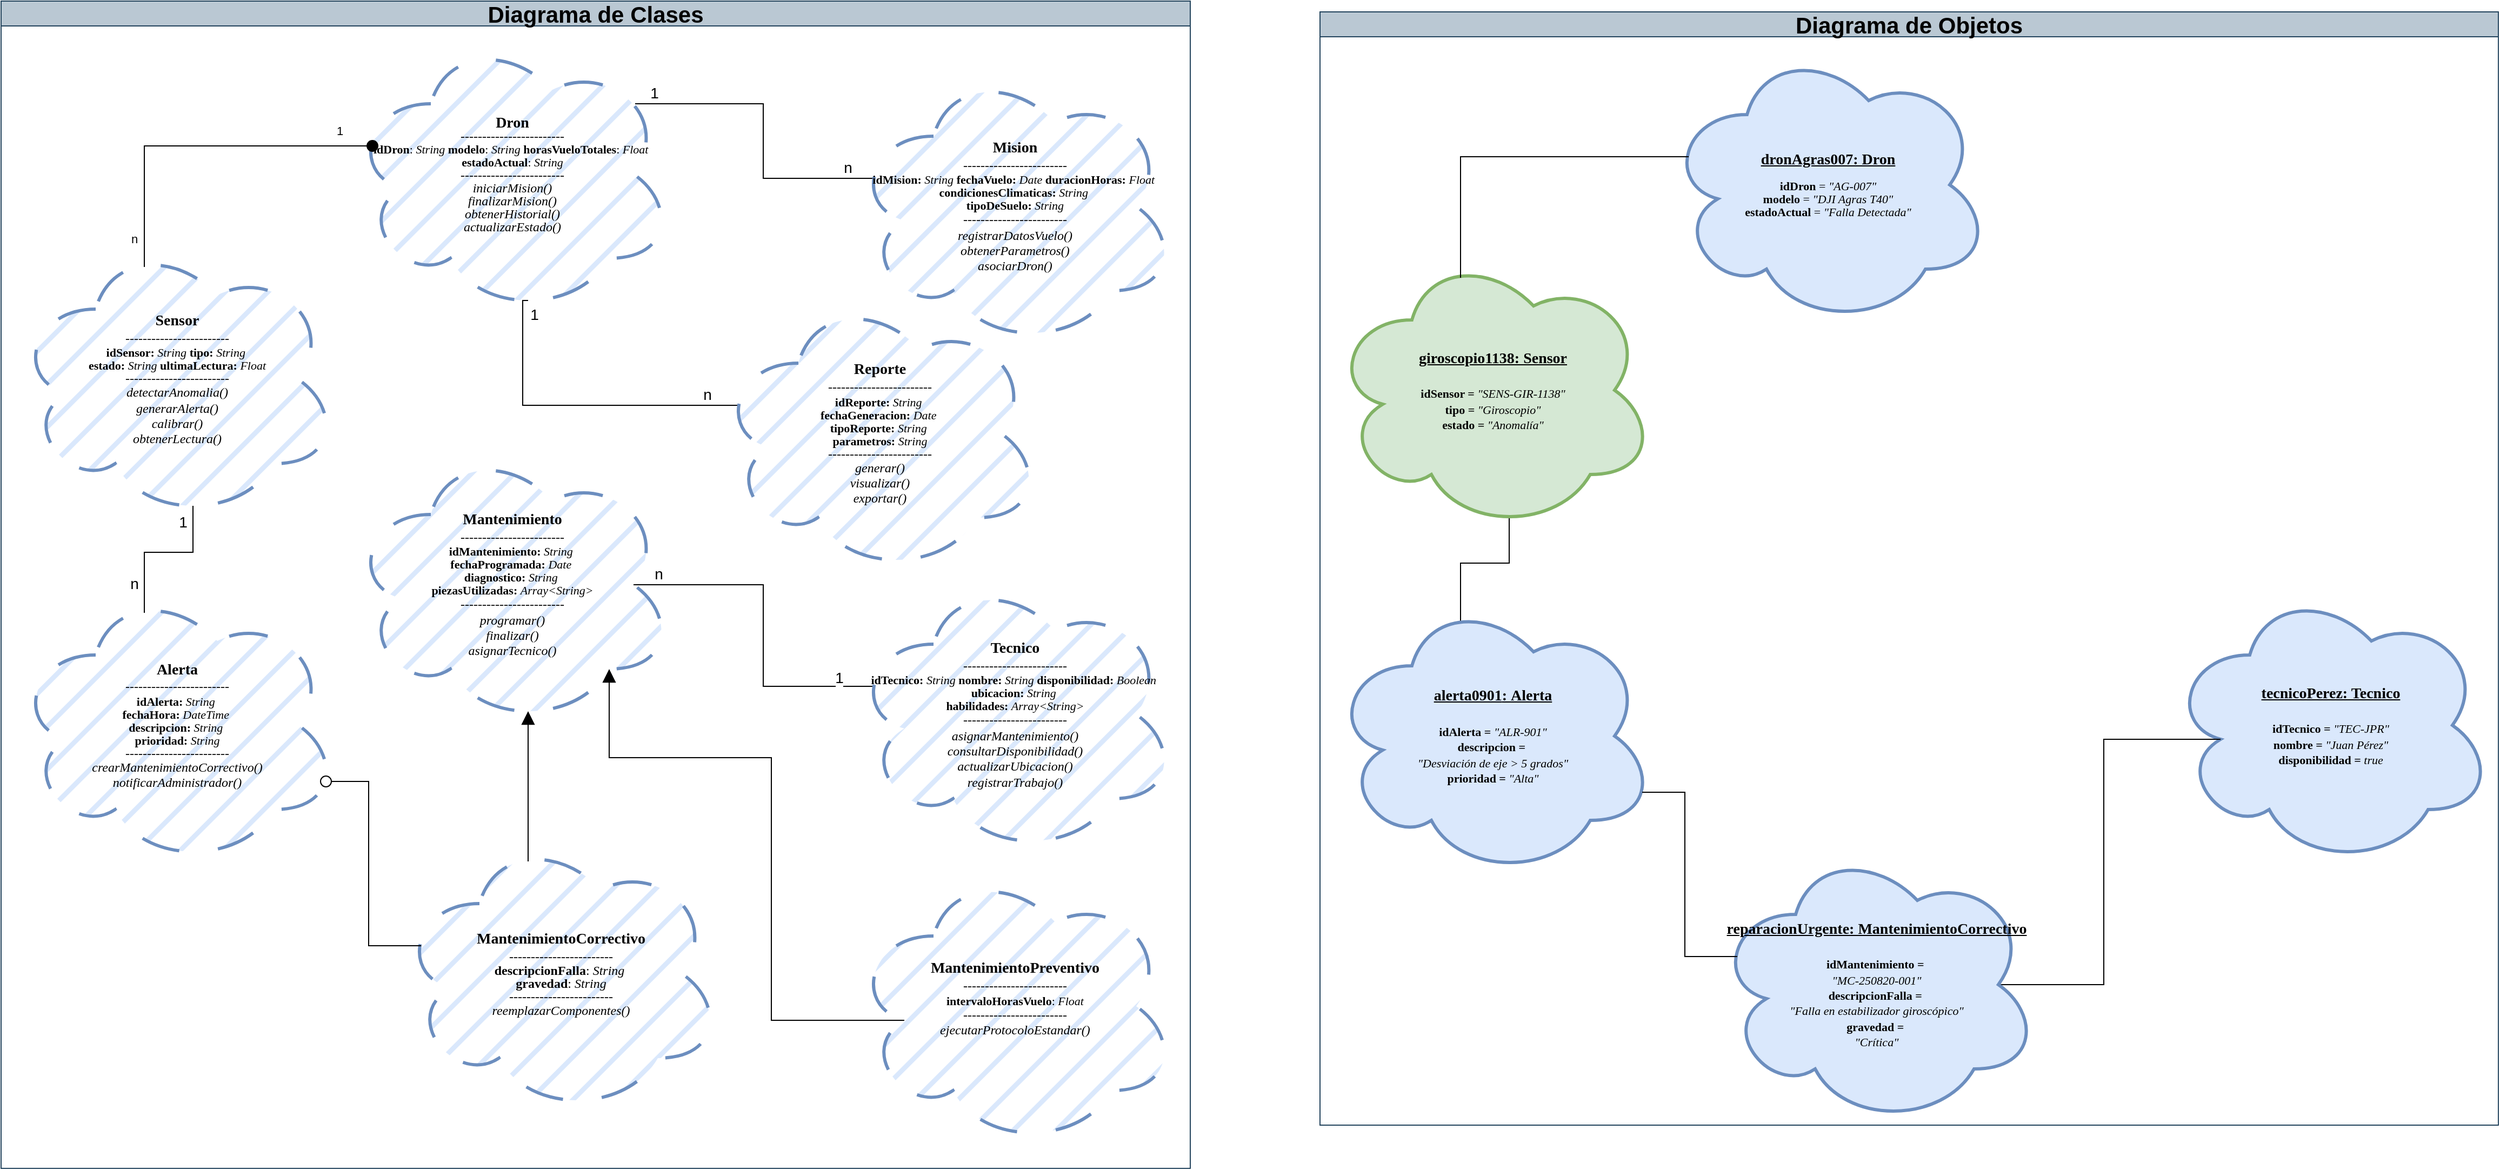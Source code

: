 <mxfile version="28.1.0">
  <diagram name="Página-1" id="H2-BPs75o9EFJ03Y-eK6">
    <mxGraphModel grid="0" page="0" gridSize="10" guides="1" tooltips="1" connect="1" arrows="1" fold="1" pageScale="1" pageWidth="850" pageHeight="1100" math="0" shadow="0">
      <root>
        <mxCell id="0" />
        <mxCell id="1" parent="0" />
        <mxCell id="QyW4r4yu_jU1wLreswry-101" value="&lt;span style=&quot;font-size: 21px;&quot;&gt;Diagrama de Objetos&lt;/span&gt;" style="swimlane;whiteSpace=wrap;html=1;fillColor=#bac8d3;strokeColor=#23445d;" vertex="1" parent="1">
          <mxGeometry x="730" y="90" width="1090" height="1030" as="geometry" />
        </mxCell>
        <mxCell id="QyW4r4yu_jU1wLreswry-79" value="&lt;div style=&quot;line-height: 100%;&quot;&gt;&lt;div style=&quot;caret-color: rgba(0, 0, 0, 0);&quot;&gt;&lt;u&gt;&lt;font style=&quot;font-size: 14px;&quot; face=&quot;Lucida Console&quot;&gt;&lt;b&gt;dronAgras007: Dron&lt;/b&gt;&lt;/font&gt;&lt;/u&gt;&lt;/div&gt;&lt;div style=&quot;caret-color: rgba(0, 0, 0, 0);&quot;&gt;&lt;font face=&quot;Lucida Console&quot;&gt;&lt;u&gt;&lt;span style=&quot;font-size: 14px;&quot;&gt;&lt;b&gt;&lt;br&gt;&lt;/b&gt;&lt;/span&gt;&lt;/u&gt;&lt;font style=&quot;font-size: 11px;&quot;&gt;&lt;b&gt;idDron&amp;nbsp;&lt;/b&gt;=&amp;nbsp;&lt;i&gt;&quot;AG-007&quot;&lt;/i&gt;&lt;br&gt;&lt;b&gt;modelo&amp;nbsp;&lt;/b&gt;=&amp;nbsp;&lt;i&gt;&quot;DJI Agras T40&quot;&lt;/i&gt;&lt;br&gt;&lt;b&gt;estadoActual&amp;nbsp;&lt;/b&gt;=&amp;nbsp;&lt;i&gt;&quot;Falla Detectada&quot;&lt;/i&gt;&lt;/font&gt;&lt;/font&gt;&lt;/div&gt;&lt;/div&gt;" style="ellipse;shape=cloud;whiteSpace=wrap;html=1;fillColor=#dae8fc;strokeColor=#6c8ebf;strokeWidth=3;fillStyle=auto;" vertex="1" parent="QyW4r4yu_jU1wLreswry-101">
          <mxGeometry x="320" y="30" width="300" height="260" as="geometry" />
        </mxCell>
        <mxCell id="QyW4r4yu_jU1wLreswry-84" value="&lt;div style=&quot;caret-color: rgba(0, 0, 0, 0);&quot;&gt;&lt;span style=&quot;background-color: transparent; font-size: 14px;&quot;&gt;&lt;font face=&quot;Lucida Console&quot;&gt;&lt;b&gt;&lt;u&gt;tecnicoPerez: Tecnico&lt;/u&gt;&lt;/b&gt;&lt;/font&gt;&lt;/span&gt;&lt;/div&gt;&lt;div style=&quot;caret-color: rgba(0, 0, 0, 0);&quot;&gt;&lt;font style=&quot;&quot; face=&quot;Lucida Console&quot;&gt;&lt;u style=&quot;caret-color: light-dark(rgba(0, 0, 0, 0), rgb(237, 237, 237));&quot;&gt;&lt;span style=&quot;font-size: 14px;&quot;&gt;&lt;b&gt;&lt;br&gt;&lt;/b&gt;&lt;/span&gt;&lt;/u&gt;&lt;div style=&quot;&quot;&gt;&lt;div style=&quot;&quot;&gt;&lt;span style=&quot;font-size: 11px;&quot;&gt;&lt;b&gt;idTecnico = &lt;/b&gt;&lt;i&gt;&quot;TEC-JPR&quot;&lt;/i&gt;&lt;/span&gt;&lt;/div&gt;&lt;div style=&quot;&quot;&gt;&lt;span style=&quot;font-size: 11px;&quot;&gt;&lt;b&gt;nombre = &lt;/b&gt;&lt;i&gt;&quot;Juan Pérez&quot;&lt;/i&gt;&lt;/span&gt;&lt;/div&gt;&lt;div style=&quot;&quot;&gt;&lt;span style=&quot;font-size: 11px;&quot;&gt;&lt;b&gt;disponibilidad = &lt;/b&gt;&lt;i&gt;true&lt;/i&gt;&lt;/span&gt;&lt;/div&gt;&lt;/div&gt;&lt;/font&gt;&lt;/div&gt;" style="ellipse;shape=cloud;whiteSpace=wrap;html=1;fillColor=#dae8fc;strokeColor=#6c8ebf;strokeWidth=3;fillStyle=auto;" vertex="1" parent="QyW4r4yu_jU1wLreswry-101">
          <mxGeometry x="785" y="530" width="300" height="260" as="geometry" />
        </mxCell>
        <mxCell id="QyW4r4yu_jU1wLreswry-100" style="edgeStyle=orthogonalEdgeStyle;rounded=0;orthogonalLoop=1;jettySize=auto;html=1;exitX=0.875;exitY=0.5;exitDx=0;exitDy=0;exitPerimeter=0;endArrow=none;endFill=0;entryX=0.16;entryY=0.55;entryDx=0;entryDy=0;entryPerimeter=0;" edge="1" parent="QyW4r4yu_jU1wLreswry-101" source="QyW4r4yu_jU1wLreswry-89" target="QyW4r4yu_jU1wLreswry-84">
          <mxGeometry relative="1" as="geometry" />
        </mxCell>
        <mxCell id="QyW4r4yu_jU1wLreswry-89" value="&lt;div style=&quot;caret-color: rgba(0, 0, 0, 0);&quot;&gt;&lt;font face=&quot;Lucida Console&quot;&gt;&lt;span style=&quot;font-size: 14px;&quot;&gt;&lt;b&gt;&lt;u&gt;reparacionUrgente: MantenimientoCorrectivo&lt;/u&gt;&lt;/b&gt;&lt;/span&gt;&lt;/font&gt;&lt;/div&gt;&lt;div style=&quot;caret-color: rgba(0, 0, 0, 0);&quot;&gt;&lt;font style=&quot;&quot; face=&quot;Lucida Console&quot;&gt;&lt;u style=&quot;caret-color: light-dark(rgba(0, 0, 0, 0), rgb(237, 237, 237));&quot;&gt;&lt;span style=&quot;font-size: 14px;&quot;&gt;&lt;b&gt;&lt;br&gt;&lt;/b&gt;&lt;/span&gt;&lt;/u&gt;&lt;div style=&quot;&quot;&gt;&lt;div style=&quot;&quot;&gt;&lt;b&gt;&lt;font style=&quot;font-size: 11px;&quot;&gt;idMantenimiento =&amp;nbsp;&lt;/font&gt;&lt;/b&gt;&lt;/div&gt;&lt;div style=&quot;&quot;&gt;&lt;i&gt;&lt;font style=&quot;font-size: 11px;&quot;&gt;&quot;MC-250820-001&quot;&lt;/font&gt;&lt;/i&gt;&lt;/div&gt;&lt;div style=&quot;&quot;&gt;&lt;b&gt;&lt;font style=&quot;font-size: 11px;&quot;&gt;descripcionFalla =&amp;nbsp;&lt;/font&gt;&lt;/b&gt;&lt;/div&gt;&lt;div style=&quot;&quot;&gt;&lt;i&gt;&lt;font style=&quot;font-size: 11px;&quot;&gt;&quot;Falla en estabilizador giroscópico&quot;&lt;/font&gt;&lt;/i&gt;&lt;/div&gt;&lt;div style=&quot;&quot;&gt;&lt;b&gt;&lt;font style=&quot;font-size: 11px;&quot;&gt;gravedad =&amp;nbsp;&lt;/font&gt;&lt;/b&gt;&lt;/div&gt;&lt;div style=&quot;&quot;&gt;&lt;i&gt;&lt;font style=&quot;font-size: 11px;&quot;&gt;&quot;Crítica&quot;&lt;/font&gt;&lt;/i&gt;&lt;/div&gt;&lt;/div&gt;&lt;/font&gt;&lt;/div&gt;" style="ellipse;shape=cloud;whiteSpace=wrap;html=1;fillColor=#dae8fc;strokeColor=#6c8ebf;strokeWidth=3;fillStyle=auto;" vertex="1" parent="QyW4r4yu_jU1wLreswry-101">
          <mxGeometry x="365" y="770" width="300" height="260" as="geometry" />
        </mxCell>
        <mxCell id="QyW4r4yu_jU1wLreswry-90" style="edgeStyle=orthogonalEdgeStyle;rounded=0;orthogonalLoop=1;jettySize=auto;html=1;endArrow=none;endFill=0;entryX=0.4;entryY=0.1;entryDx=0;entryDy=0;entryPerimeter=0;exitX=0.55;exitY=0.95;exitDx=0;exitDy=0;exitPerimeter=0;" edge="1" parent="QyW4r4yu_jU1wLreswry-101" source="QyW4r4yu_jU1wLreswry-93" target="QyW4r4yu_jU1wLreswry-94">
          <mxGeometry relative="1" as="geometry" />
        </mxCell>
        <mxCell id="QyW4r4yu_jU1wLreswry-93" value="&lt;div style=&quot;caret-color: rgba(0, 0, 0, 0);&quot;&gt;&lt;span style=&quot;background-color: transparent; font-size: 14px;&quot;&gt;&lt;font face=&quot;Lucida Console&quot;&gt;&lt;b&gt;&lt;u&gt;giroscopio1138: Sensor&lt;/u&gt;&lt;/b&gt;&lt;/font&gt;&lt;/span&gt;&lt;/div&gt;&lt;div style=&quot;caret-color: rgba(0, 0, 0, 0);&quot;&gt;&lt;font face=&quot;Lucida Console&quot;&gt;&lt;u&gt;&lt;span style=&quot;font-size: 14px;&quot;&gt;&lt;b&gt;&lt;br&gt;&lt;/b&gt;&lt;/span&gt;&lt;/u&gt;&lt;div&gt;&lt;font style=&quot;font-size: 11px;&quot;&gt;&lt;b&gt;idSensor =&amp;nbsp;&lt;/b&gt;&lt;i&gt;&quot;SENS-GIR-1138&quot;&lt;/i&gt;&lt;/font&gt;&lt;/div&gt;&lt;div&gt;&lt;font style=&quot;font-size: 11px;&quot;&gt;&lt;b&gt;tipo =&amp;nbsp;&lt;/b&gt;&lt;i&gt;&quot;Giroscopio&quot;&lt;/i&gt;&lt;/font&gt;&lt;/div&gt;&lt;div&gt;&lt;font style=&quot;font-size: 11px;&quot;&gt;&lt;b&gt;estado =&amp;nbsp;&lt;/b&gt;&lt;i&gt;&quot;Anomalía&quot;&lt;/i&gt;&lt;/font&gt;&lt;/div&gt;&lt;/font&gt;&lt;/div&gt;" style="ellipse;shape=cloud;whiteSpace=wrap;html=1;fillColor=#d5e8d4;strokeColor=#82b366;fillStyle=auto;strokeWidth=3;" vertex="1" parent="QyW4r4yu_jU1wLreswry-101">
          <mxGeometry x="10" y="220" width="300" height="260" as="geometry" />
        </mxCell>
        <mxCell id="QyW4r4yu_jU1wLreswry-94" value="&lt;div style=&quot;caret-color: rgba(0, 0, 0, 0);&quot;&gt;&lt;span style=&quot;background-color: transparent; font-size: 14px;&quot;&gt;&lt;font face=&quot;Lucida Console&quot;&gt;&lt;b&gt;&lt;u&gt;alerta0901&lt;/u&gt;&lt;/b&gt;&lt;/font&gt;&lt;/span&gt;&lt;span style=&quot;caret-color: light-dark(rgba(0, 0, 0, 0), rgb(237, 237, 237)); background-color: transparent; font-size: 14px;&quot;&gt;&lt;font face=&quot;Lucida Console&quot;&gt;&lt;b&gt;&lt;u&gt;:&amp;nbsp;&lt;/u&gt;&lt;/b&gt;&lt;/font&gt;&lt;/span&gt;&lt;span style=&quot;caret-color: light-dark(rgba(0, 0, 0, 0), rgb(237, 237, 237)); background-color: transparent; font-size: 14px;&quot;&gt;&lt;font face=&quot;Lucida Console&quot;&gt;&lt;b&gt;&lt;u&gt;Alerta&lt;/u&gt;&lt;/b&gt;&lt;/font&gt;&lt;/span&gt;&lt;/div&gt;&lt;div style=&quot;caret-color: rgba(0, 0, 0, 0);&quot;&gt;&lt;font style=&quot;&quot; face=&quot;Lucida Console&quot;&gt;&lt;u style=&quot;caret-color: light-dark(rgba(0, 0, 0, 0), rgb(237, 237, 237));&quot;&gt;&lt;span style=&quot;font-size: 14px;&quot;&gt;&lt;b&gt;&lt;br&gt;&lt;/b&gt;&lt;/span&gt;&lt;/u&gt;&lt;div style=&quot;&quot;&gt;&lt;div style=&quot;&quot;&gt;&lt;font style=&quot;font-size: 11px;&quot;&gt;&lt;b&gt;idAlerta = &lt;/b&gt;&lt;i&gt;&quot;ALR-901&quot;&lt;/i&gt;&lt;/font&gt;&lt;/div&gt;&lt;div style=&quot;&quot;&gt;&lt;b&gt;&lt;font style=&quot;font-size: 11px;&quot;&gt;descripcion =&amp;nbsp;&lt;/font&gt;&lt;/b&gt;&lt;/div&gt;&lt;div style=&quot;&quot;&gt;&lt;i&gt;&lt;font style=&quot;font-size: 11px;&quot;&gt;&quot;Desviación de eje &amp;gt; 5 grados&quot;&lt;/font&gt;&lt;/i&gt;&lt;/div&gt;&lt;div style=&quot;&quot;&gt;&lt;font style=&quot;font-size: 11px;&quot;&gt;&lt;b&gt;prioridad = &lt;/b&gt;&lt;i&gt;&quot;Alta&quot;&lt;/i&gt;&lt;/font&gt;&lt;/div&gt;&lt;/div&gt;&lt;/font&gt;&lt;/div&gt;" style="ellipse;shape=cloud;whiteSpace=wrap;html=1;fillColor=#dae8fc;strokeColor=#6c8ebf;strokeWidth=3;fillStyle=auto;" vertex="1" parent="QyW4r4yu_jU1wLreswry-101">
          <mxGeometry x="10" y="540" width="300" height="260" as="geometry" />
        </mxCell>
        <mxCell id="QyW4r4yu_jU1wLreswry-96" style="edgeStyle=orthogonalEdgeStyle;rounded=0;orthogonalLoop=1;jettySize=auto;html=1;entryX=0.07;entryY=0.4;entryDx=0;entryDy=0;entryPerimeter=0;exitX=0.4;exitY=0.1;exitDx=0;exitDy=0;exitPerimeter=0;endArrow=none;endFill=0;endSize=10;" edge="1" parent="QyW4r4yu_jU1wLreswry-101" source="QyW4r4yu_jU1wLreswry-93" target="QyW4r4yu_jU1wLreswry-79">
          <mxGeometry relative="1" as="geometry">
            <Array as="points">
              <mxPoint x="130" y="134" />
            </Array>
          </mxGeometry>
        </mxCell>
        <mxCell id="QyW4r4yu_jU1wLreswry-99" style="edgeStyle=orthogonalEdgeStyle;rounded=0;orthogonalLoop=1;jettySize=auto;html=1;entryX=0.96;entryY=0.7;entryDx=0;entryDy=0;entryPerimeter=0;exitX=0.07;exitY=0.4;exitDx=0;exitDy=0;exitPerimeter=0;endArrow=none;endFill=0;startSize=6;endSize=10;" edge="1" parent="QyW4r4yu_jU1wLreswry-101" source="QyW4r4yu_jU1wLreswry-89" target="QyW4r4yu_jU1wLreswry-94">
          <mxGeometry relative="1" as="geometry" />
        </mxCell>
        <mxCell id="QyW4r4yu_jU1wLreswry-102" value="&lt;span style=&quot;font-size: 21px;&quot;&gt;Diagrama de Clases&lt;/span&gt;" style="swimlane;whiteSpace=wrap;html=1;fillColor=#bac8d3;strokeColor=#23445d;" vertex="1" parent="1">
          <mxGeometry x="-490" y="80" width="1100" height="1080" as="geometry" />
        </mxCell>
        <mxCell id="QyW4r4yu_jU1wLreswry-10" style="edgeStyle=orthogonalEdgeStyle;rounded=0;orthogonalLoop=1;jettySize=auto;html=1;endArrow=none;endFill=0;exitX=0.88;exitY=0.25;exitDx=0;exitDy=0;exitPerimeter=0;entryX=0.07;entryY=0.4;entryDx=0;entryDy=0;entryPerimeter=0;" edge="1" parent="QyW4r4yu_jU1wLreswry-102" source="MiX1Z2755fAzNrx2txld-1" target="QyW4r4yu_jU1wLreswry-2">
          <mxGeometry relative="1" as="geometry" />
        </mxCell>
        <mxCell id="QyW4r4yu_jU1wLreswry-14" value="n" style="edgeLabel;html=1;align=center;verticalAlign=middle;resizable=0;points=[];fontSize=14;" connectable="0" vertex="1" parent="QyW4r4yu_jU1wLreswry-10">
          <mxGeometry x="0.823" y="2" relative="1" as="geometry">
            <mxPoint y="-8" as="offset" />
          </mxGeometry>
        </mxCell>
        <mxCell id="QyW4r4yu_jU1wLreswry-15" value="1" style="edgeLabel;html=1;align=center;verticalAlign=middle;resizable=0;points=[];fontSize=14;" connectable="0" vertex="1" parent="QyW4r4yu_jU1wLreswry-10">
          <mxGeometry x="-0.882" y="-2" relative="1" as="geometry">
            <mxPoint y="-12" as="offset" />
          </mxGeometry>
        </mxCell>
        <mxCell id="QyW4r4yu_jU1wLreswry-38" style="edgeStyle=orthogonalEdgeStyle;rounded=0;orthogonalLoop=1;jettySize=auto;html=1;endArrow=none;endFill=0;exitX=0.55;exitY=0.95;exitDx=0;exitDy=0;exitPerimeter=0;entryX=0.07;entryY=0.4;entryDx=0;entryDy=0;entryPerimeter=0;" edge="1" parent="QyW4r4yu_jU1wLreswry-102" source="MiX1Z2755fAzNrx2txld-1" target="QyW4r4yu_jU1wLreswry-30">
          <mxGeometry relative="1" as="geometry">
            <Array as="points">
              <mxPoint x="482.5" y="277" />
              <mxPoint x="482.5" y="374" />
            </Array>
          </mxGeometry>
        </mxCell>
        <mxCell id="QyW4r4yu_jU1wLreswry-39" value="n" style="edgeLabel;html=1;align=center;verticalAlign=middle;resizable=0;points=[];fontSize=14;" connectable="0" vertex="1" parent="QyW4r4yu_jU1wLreswry-38">
          <mxGeometry x="0.904" y="3" relative="1" as="geometry">
            <mxPoint x="-16" y="-7" as="offset" />
          </mxGeometry>
        </mxCell>
        <mxCell id="QyW4r4yu_jU1wLreswry-40" value="1" style="edgeLabel;html=1;align=center;verticalAlign=middle;resizable=0;points=[];fontSize=14;" connectable="0" vertex="1" parent="QyW4r4yu_jU1wLreswry-38">
          <mxGeometry x="-0.828" y="2" relative="1" as="geometry">
            <mxPoint x="8" y="-8" as="offset" />
          </mxGeometry>
        </mxCell>
        <mxCell id="MiX1Z2755fAzNrx2txld-1" value="&lt;div style=&quot;line-height: 100%;&quot;&gt;&lt;div&gt;&lt;b&gt;&lt;font style=&quot;font-size: 14px;&quot; face=&quot;Lucida Console&quot;&gt;Dron&lt;/font&gt;&lt;/b&gt;&lt;/div&gt;&lt;div&gt;&lt;font face=&quot;Lucida Console&quot;&gt;------------------------&lt;/font&gt;&lt;/div&gt;&lt;div&gt;&lt;font face=&quot;Lucida Console&quot; style=&quot;font-size: 11px; line-height: 100%;&quot;&gt;&lt;b&gt;idDron&lt;/b&gt;: &lt;i&gt;String &lt;/i&gt;&lt;b&gt;modelo&lt;/b&gt;: &lt;i&gt;String &lt;/i&gt;&lt;b&gt;horasVueloTotales&lt;/b&gt;: &lt;i&gt;Float&amp;nbsp;&lt;/i&gt;&lt;/font&gt;&lt;/div&gt;&lt;div&gt;&lt;font face=&quot;Lucida Console&quot; style=&quot;font-size: 11px; line-height: 100%;&quot;&gt;&lt;b&gt;estadoActual&lt;/b&gt;: &lt;i&gt;String&lt;/i&gt;&lt;/font&gt;&lt;/div&gt;&lt;div&gt;&lt;font face=&quot;Lucida Console&quot;&gt;------------------------&lt;/font&gt;&lt;/div&gt;&lt;div&gt;&lt;i&gt;&lt;font face=&quot;Lucida Console&quot;&gt;iniciarMision()&lt;/font&gt;&lt;/i&gt;&lt;/div&gt;&lt;div&gt;&lt;i&gt;&lt;font face=&quot;Lucida Console&quot;&gt;finalizarMision()&lt;/font&gt;&lt;/i&gt;&lt;/div&gt;&lt;div&gt;&lt;i&gt;&lt;font face=&quot;Lucida Console&quot;&gt;obtenerHistorial()&lt;/font&gt;&lt;/i&gt;&lt;/div&gt;&lt;div&gt;&lt;i&gt;&lt;font face=&quot;Lucida Console&quot;&gt;actualizarEstado()&lt;/font&gt;&lt;/i&gt;&lt;/div&gt;&lt;/div&gt;" style="ellipse;shape=cloud;whiteSpace=wrap;html=1;fillColor=#dae8fc;strokeColor=#6c8ebf;dashed=1;dashPattern=12 12;strokeWidth=3;fillStyle=hatch;" vertex="1" parent="QyW4r4yu_jU1wLreswry-102">
          <mxGeometry x="322.5" y="30" width="300" height="260" as="geometry" />
        </mxCell>
        <mxCell id="QyW4r4yu_jU1wLreswry-2" value="&lt;div&gt;&lt;font style=&quot;font-size: 14px;&quot; face=&quot;Lucida Console&quot;&gt;&lt;b style=&quot;&quot;&gt;Mision&lt;/b&gt;&lt;/font&gt;&lt;/div&gt;&lt;div&gt;&lt;font face=&quot;Lucida Console&quot;&gt;------------------------&lt;/font&gt;&lt;/div&gt;&lt;div style=&quot;line-height: 100%;&quot;&gt;&lt;div&gt;&lt;font face=&quot;Lucida Console&quot;&gt;&lt;span style=&quot;font-size: 11px; line-height: 100%;&quot;&gt;&lt;b&gt;idMision: &lt;/b&gt;&lt;i&gt;String &lt;/i&gt;&lt;b&gt;fechaVuelo: &lt;/b&gt;&lt;i&gt;Date &lt;/i&gt;&lt;b&gt;duracionHoras: &lt;/b&gt;&lt;i&gt;Float&amp;nbsp;&lt;/i&gt;&lt;/span&gt;&lt;/font&gt;&lt;/div&gt;&lt;div&gt;&lt;font face=&quot;Lucida Console&quot;&gt;&lt;span style=&quot;font-size: 11px; line-height: 100%;&quot;&gt;&lt;b&gt;condicionesClimaticas: &lt;/b&gt;&lt;i&gt;String&amp;nbsp;&lt;/i&gt;&lt;/span&gt;&lt;/font&gt;&lt;/div&gt;&lt;div&gt;&lt;font face=&quot;Lucida Console&quot;&gt;&lt;span style=&quot;font-size: 11px; line-height: 100%;&quot;&gt;&lt;b&gt;tipoDeSuelo: &lt;/b&gt;&lt;i&gt;String&lt;/i&gt;&lt;/span&gt;&lt;/font&gt;&lt;/div&gt;&lt;/div&gt;&lt;div&gt;&lt;span style=&quot;font-family: &amp;quot;Lucida Console&amp;quot;; background-color: transparent; color: light-dark(rgb(0, 0, 0), rgb(255, 255, 255));&quot;&gt;------------------------&lt;/span&gt;&lt;/div&gt;&lt;div&gt;&lt;div&gt;&lt;font face=&quot;Lucida Console&quot;&gt;&lt;i&gt;registrarDatosVuelo()&lt;/i&gt;&lt;/font&gt;&lt;/div&gt;&lt;div&gt;&lt;font face=&quot;Lucida Console&quot;&gt;&lt;i&gt;obtenerParametros()&lt;/i&gt;&lt;/font&gt;&lt;/div&gt;&lt;div&gt;&lt;font face=&quot;Lucida Console&quot;&gt;&lt;i&gt;asociarDron()&lt;/i&gt;&lt;/font&gt;&lt;/div&gt;&lt;/div&gt;" style="ellipse;shape=cloud;whiteSpace=wrap;html=1;fillColor=#dae8fc;strokeColor=#6c8ebf;strokeWidth=3;dashed=1;dashPattern=12 12;fillStyle=hatch;" vertex="1" parent="QyW4r4yu_jU1wLreswry-102">
          <mxGeometry x="787.5" y="60" width="300" height="260" as="geometry" />
        </mxCell>
        <mxCell id="QyW4r4yu_jU1wLreswry-32" style="edgeStyle=orthogonalEdgeStyle;rounded=0;orthogonalLoop=1;jettySize=auto;html=1;endArrow=none;endFill=0;entryX=0.875;entryY=0.5;entryDx=0;entryDy=0;entryPerimeter=0;exitX=0.07;exitY=0.4;exitDx=0;exitDy=0;exitPerimeter=0;" edge="1" parent="QyW4r4yu_jU1wLreswry-102" source="QyW4r4yu_jU1wLreswry-16" target="QyW4r4yu_jU1wLreswry-17">
          <mxGeometry relative="1" as="geometry" />
        </mxCell>
        <mxCell id="QyW4r4yu_jU1wLreswry-33" value="1" style="edgeLabel;html=1;align=center;verticalAlign=middle;resizable=0;points=[];fontSize=14;" connectable="0" vertex="1" parent="QyW4r4yu_jU1wLreswry-32">
          <mxGeometry x="-0.85" relative="1" as="geometry">
            <mxPoint x="-10" y="-8" as="offset" />
          </mxGeometry>
        </mxCell>
        <mxCell id="QyW4r4yu_jU1wLreswry-34" value="n" style="edgeLabel;html=1;align=center;verticalAlign=middle;resizable=0;points=[];fontSize=14;" connectable="0" vertex="1" parent="QyW4r4yu_jU1wLreswry-32">
          <mxGeometry x="0.85" y="1" relative="1" as="geometry">
            <mxPoint x="-1" y="-11" as="offset" />
          </mxGeometry>
        </mxCell>
        <mxCell id="QyW4r4yu_jU1wLreswry-16" value="&lt;div&gt;&lt;font style=&quot;font-size: 14px;&quot; face=&quot;Lucida Console&quot;&gt;&lt;b style=&quot;&quot;&gt;Tecnico&lt;/b&gt;&lt;/font&gt;&lt;/div&gt;&lt;div&gt;&lt;font face=&quot;Lucida Console&quot;&gt;------------------------&lt;/font&gt;&lt;/div&gt;&lt;div style=&quot;line-height: 100%;&quot;&gt;&lt;div&gt;&lt;font face=&quot;Lucida Console&quot;&gt;&lt;span style=&quot;font-size: 11px; line-height: 100%;&quot;&gt;&lt;b&gt;idTecnico: &lt;/b&gt;&lt;i&gt;String &lt;/i&gt;&lt;b&gt;nombre: &lt;/b&gt;&lt;i&gt;String &lt;/i&gt;&lt;b&gt;disponibilidad: &lt;/b&gt;&lt;i&gt;Boolean&amp;nbsp;&lt;/i&gt;&lt;/span&gt;&lt;/font&gt;&lt;/div&gt;&lt;div&gt;&lt;font face=&quot;Lucida Console&quot;&gt;&lt;span style=&quot;font-size: 11px; line-height: 100%;&quot;&gt;&lt;b&gt;ubicacion: &lt;/b&gt;&lt;i&gt;String&amp;nbsp;&lt;/i&gt;&lt;/span&gt;&lt;/font&gt;&lt;/div&gt;&lt;div&gt;&lt;font face=&quot;Lucida Console&quot;&gt;&lt;span style=&quot;font-size: 11px; line-height: 100%;&quot;&gt;&lt;b&gt;habilidades: &lt;/b&gt;&lt;i&gt;Array&amp;lt;String&amp;gt;&lt;/i&gt;&lt;/span&gt;&lt;/font&gt;&lt;/div&gt;&lt;/div&gt;&lt;div&gt;&lt;span style=&quot;font-family: &amp;quot;Lucida Console&amp;quot;; background-color: transparent; color: light-dark(rgb(0, 0, 0), rgb(255, 255, 255));&quot;&gt;------------------------&lt;/span&gt;&lt;/div&gt;&lt;div&gt;&lt;div&gt;&lt;font face=&quot;Lucida Console&quot;&gt;&lt;i&gt;asignarMantenimiento()&lt;/i&gt;&lt;/font&gt;&lt;/div&gt;&lt;div&gt;&lt;font face=&quot;Lucida Console&quot;&gt;&lt;i&gt;consultarDisponibilidad()&lt;/i&gt;&lt;/font&gt;&lt;/div&gt;&lt;div&gt;&lt;font face=&quot;Lucida Console&quot;&gt;&lt;i&gt;actualizarUbicacion()&lt;/i&gt;&lt;/font&gt;&lt;/div&gt;&lt;div&gt;&lt;font face=&quot;Lucida Console&quot;&gt;&lt;i&gt;registrarTrabajo()&lt;/i&gt;&lt;/font&gt;&lt;/div&gt;&lt;/div&gt;" style="ellipse;shape=cloud;whiteSpace=wrap;html=1;fillColor=#dae8fc;strokeColor=#6c8ebf;dashed=1;dashPattern=12 12;strokeWidth=3;fillStyle=hatch;" vertex="1" parent="QyW4r4yu_jU1wLreswry-102">
          <mxGeometry x="787.5" y="530" width="300" height="260" as="geometry" />
        </mxCell>
        <mxCell id="QyW4r4yu_jU1wLreswry-17" value="&lt;div&gt;&lt;font style=&quot;font-size: 14px;&quot; face=&quot;Lucida Console&quot;&gt;&lt;b style=&quot;&quot;&gt;Mantenimiento&lt;/b&gt;&lt;/font&gt;&lt;/div&gt;&lt;div&gt;&lt;font face=&quot;Lucida Console&quot;&gt;------------------------&lt;/font&gt;&lt;/div&gt;&lt;div style=&quot;line-height: 100%;&quot;&gt;&lt;font face=&quot;Lucida Console&quot;&gt;&lt;span style=&quot;font-size: 11px;&quot;&gt;&lt;b&gt;idMantenimiento: &lt;/b&gt;&lt;i&gt;String&amp;nbsp;&lt;/i&gt;&lt;/span&gt;&lt;/font&gt;&lt;/div&gt;&lt;div style=&quot;line-height: 100%;&quot;&gt;&lt;font face=&quot;Lucida Console&quot;&gt;&lt;span style=&quot;font-size: 11px;&quot;&gt;&lt;b&gt;fechaProgramada: &lt;/b&gt;&lt;i&gt;Date&amp;nbsp;&lt;/i&gt;&lt;/span&gt;&lt;/font&gt;&lt;/div&gt;&lt;div style=&quot;line-height: 100%;&quot;&gt;&lt;font face=&quot;Lucida Console&quot;&gt;&lt;span style=&quot;font-size: 11px;&quot;&gt;&lt;b&gt;diagnostico: &lt;/b&gt;&lt;i&gt;String&amp;nbsp;&lt;/i&gt;&lt;/span&gt;&lt;/font&gt;&lt;/div&gt;&lt;div style=&quot;line-height: 100%;&quot;&gt;&lt;font face=&quot;Lucida Console&quot;&gt;&lt;span style=&quot;font-size: 11px;&quot;&gt;&lt;b&gt;piezasUtilizadas: &lt;/b&gt;&lt;i&gt;Array&amp;lt;String&amp;gt;&lt;/i&gt;&lt;/span&gt;&lt;/font&gt;&lt;/div&gt;&lt;div&gt;&lt;span style=&quot;font-family: &amp;quot;Lucida Console&amp;quot;; background-color: transparent; color: light-dark(rgb(0, 0, 0), rgb(255, 255, 255));&quot;&gt;------------------------&lt;/span&gt;&lt;/div&gt;&lt;div&gt;&lt;div&gt;&lt;font face=&quot;Lucida Console&quot;&gt;&lt;i&gt;programar()&lt;/i&gt;&lt;/font&gt;&lt;/div&gt;&lt;div&gt;&lt;font face=&quot;Lucida Console&quot;&gt;&lt;i&gt;finalizar()&lt;/i&gt;&lt;/font&gt;&lt;/div&gt;&lt;div&gt;&lt;font face=&quot;Lucida Console&quot;&gt;&lt;i&gt;asignarTecnico()&lt;/i&gt;&lt;/font&gt;&lt;/div&gt;&lt;/div&gt;" style="ellipse;shape=cloud;whiteSpace=wrap;html=1;fillColor=#dae8fc;strokeColor=#6c8ebf;dashed=1;dashPattern=12 12;strokeWidth=3;fillStyle=hatch;" vertex="1" parent="QyW4r4yu_jU1wLreswry-102">
          <mxGeometry x="322.5" y="410" width="300" height="260" as="geometry" />
        </mxCell>
        <mxCell id="QyW4r4yu_jU1wLreswry-20" value="" style="edgeStyle=orthogonalEdgeStyle;rounded=0;orthogonalLoop=1;jettySize=auto;html=1;endArrow=block;endFill=1;curved=0;entryX=0.8;entryY=0.8;entryDx=0;entryDy=0;entryPerimeter=0;exitX=0.16;exitY=0.55;exitDx=0;exitDy=0;exitPerimeter=0;endSize=10;" edge="1" parent="QyW4r4yu_jU1wLreswry-102" source="QyW4r4yu_jU1wLreswry-18" target="QyW4r4yu_jU1wLreswry-17">
          <mxGeometry relative="1" as="geometry">
            <Array as="points">
              <mxPoint x="712.5" y="943" />
              <mxPoint x="712.5" y="700" />
              <mxPoint x="562.5" y="700" />
            </Array>
          </mxGeometry>
        </mxCell>
        <mxCell id="QyW4r4yu_jU1wLreswry-18" value="&lt;div&gt;&lt;div&gt;&lt;font style=&quot;font-size: 14px;&quot; face=&quot;Lucida Console&quot;&gt;&lt;b style=&quot;&quot;&gt;MantenimientoPreventivo&lt;/b&gt;&lt;/font&gt;&lt;/div&gt;&lt;/div&gt;&lt;div&gt;&lt;font face=&quot;Lucida Console&quot;&gt;------------------------&lt;/font&gt;&lt;/div&gt;&lt;div style=&quot;line-height: 100%;&quot;&gt;&lt;div style=&quot;line-height: 100%;&quot;&gt;&lt;font style=&quot;font-size: 11px;&quot; face=&quot;Lucida Console&quot;&gt;&lt;b&gt;intervaloHorasVuelo&lt;/b&gt;: &lt;i&gt;Float&lt;/i&gt;&lt;/font&gt;&lt;/div&gt;&lt;/div&gt;&lt;div&gt;&lt;span style=&quot;font-family: &amp;quot;Lucida Console&amp;quot;; background-color: transparent; color: light-dark(rgb(0, 0, 0), rgb(255, 255, 255));&quot;&gt;------------------------&lt;/span&gt;&lt;/div&gt;&lt;div&gt;&lt;div&gt;&lt;font face=&quot;Lucida Console&quot;&gt;&lt;i&gt;ejecutarProtocoloEstandar()&lt;/i&gt;&lt;/font&gt;&lt;/div&gt;&lt;div&gt;&lt;br&gt;&lt;/div&gt;&lt;/div&gt;" style="ellipse;shape=cloud;whiteSpace=wrap;html=1;fillColor=#dae8fc;strokeColor=#6c8ebf;fillStyle=hatch;dashed=1;dashPattern=12 12;strokeWidth=3;" vertex="1" parent="QyW4r4yu_jU1wLreswry-102">
          <mxGeometry x="787.5" y="800" width="300" height="260" as="geometry" />
        </mxCell>
        <mxCell id="QyW4r4yu_jU1wLreswry-21" style="edgeStyle=orthogonalEdgeStyle;rounded=0;orthogonalLoop=1;jettySize=auto;html=1;endArrow=block;endFill=1;entryX=0.55;entryY=0.95;entryDx=0;entryDy=0;entryPerimeter=0;exitX=0.4;exitY=0.1;exitDx=0;exitDy=0;exitPerimeter=0;endSize=10;" edge="1" parent="QyW4r4yu_jU1wLreswry-102" source="QyW4r4yu_jU1wLreswry-19" target="QyW4r4yu_jU1wLreswry-17">
          <mxGeometry relative="1" as="geometry" />
        </mxCell>
        <mxCell id="QyW4r4yu_jU1wLreswry-19" value="&lt;div&gt;&lt;div&gt;&lt;span style=&quot;background-color: transparent; font-size: 14px;&quot;&gt;&lt;font face=&quot;Lucida Console&quot;&gt;&lt;b&gt;MantenimientoCorrectivo&lt;/b&gt;&lt;/font&gt;&lt;/span&gt;&lt;/div&gt;&lt;div&gt;&lt;span style=&quot;font-family: &amp;quot;Lucida Console&amp;quot;; background-color: transparent; color: light-dark(rgb(0, 0, 0), rgb(255, 255, 255));&quot;&gt;------------------------&lt;/span&gt;&lt;/div&gt;&lt;/div&gt;&lt;div style=&quot;line-height: 100%;&quot;&gt;&lt;div style=&quot;line-height: 100%;&quot;&gt;&lt;font face=&quot;Lucida Console&quot;&gt;&lt;b&gt;descripcionFalla&lt;/b&gt;: &lt;i&gt;String&amp;nbsp;&lt;/i&gt;&lt;/font&gt;&lt;/div&gt;&lt;div style=&quot;line-height: 100%;&quot;&gt;&lt;font face=&quot;Lucida Console&quot;&gt;&lt;b&gt;gravedad&lt;/b&gt;: &lt;i&gt;String&lt;/i&gt;&lt;/font&gt;&lt;/div&gt;&lt;div style=&quot;line-height: 100%;&quot;&gt;&lt;span style=&quot;background-color: transparent; color: light-dark(rgb(0, 0, 0), rgb(255, 255, 255)); font-family: &amp;quot;Lucida Console&amp;quot;;&quot;&gt;------------------------&lt;/span&gt;&lt;/div&gt;&lt;/div&gt;&lt;div&gt;&lt;div&gt;&lt;font face=&quot;Lucida Console&quot;&gt;&lt;i&gt;reemplazarComponentes()&lt;/i&gt;&lt;/font&gt;&lt;/div&gt;&lt;/div&gt;" style="ellipse;shape=cloud;whiteSpace=wrap;html=1;fillColor=#dae8fc;strokeColor=#6c8ebf;strokeWidth=3;fillStyle=hatch;dashed=1;dashPattern=12 12;" vertex="1" parent="QyW4r4yu_jU1wLreswry-102">
          <mxGeometry x="367.5" y="770" width="300" height="260" as="geometry" />
        </mxCell>
        <mxCell id="QyW4r4yu_jU1wLreswry-27" style="edgeStyle=orthogonalEdgeStyle;rounded=0;orthogonalLoop=1;jettySize=auto;html=1;endArrow=none;endFill=0;entryX=0.4;entryY=0.1;entryDx=0;entryDy=0;entryPerimeter=0;exitX=0.55;exitY=0.95;exitDx=0;exitDy=0;exitPerimeter=0;" edge="1" parent="QyW4r4yu_jU1wLreswry-102" source="QyW4r4yu_jU1wLreswry-22" target="QyW4r4yu_jU1wLreswry-26">
          <mxGeometry relative="1" as="geometry" />
        </mxCell>
        <mxCell id="QyW4r4yu_jU1wLreswry-28" value="1" style="edgeLabel;html=1;align=center;verticalAlign=middle;resizable=0;points=[];fontSize=14;" connectable="0" vertex="1" parent="QyW4r4yu_jU1wLreswry-27">
          <mxGeometry x="-0.897" relative="1" as="geometry">
            <mxPoint x="-10" y="7" as="offset" />
          </mxGeometry>
        </mxCell>
        <mxCell id="QyW4r4yu_jU1wLreswry-29" value="n" style="edgeLabel;html=1;align=center;verticalAlign=middle;resizable=0;points=[];fontSize=14;" connectable="0" vertex="1" parent="QyW4r4yu_jU1wLreswry-27">
          <mxGeometry x="0.83" relative="1" as="geometry">
            <mxPoint x="-10" y="-15" as="offset" />
          </mxGeometry>
        </mxCell>
        <mxCell id="QyW4r4yu_jU1wLreswry-22" value="&lt;div&gt;&lt;font face=&quot;Lucida Console&quot;&gt;&lt;span style=&quot;font-size: 14px;&quot;&gt;&lt;b&gt;Sensor&lt;/b&gt;&lt;/span&gt;&lt;/font&gt;&lt;/div&gt;&lt;div&gt;&lt;font face=&quot;Lucida Console&quot;&gt;------------------------&lt;/font&gt;&lt;/div&gt;&lt;div style=&quot;line-height: 100%;&quot;&gt;&lt;div&gt;&lt;font face=&quot;Lucida Console&quot;&gt;&lt;span style=&quot;font-size: 11px;&quot;&gt;&lt;b&gt;idSensor: &lt;/b&gt;&lt;i&gt;String &lt;/i&gt;&lt;b&gt;tipo: &lt;/b&gt;&lt;i&gt;String&amp;nbsp;&lt;/i&gt;&lt;/span&gt;&lt;/font&gt;&lt;/div&gt;&lt;div&gt;&lt;font face=&quot;Lucida Console&quot;&gt;&lt;span style=&quot;font-size: 11px;&quot;&gt;&lt;b&gt;estado: &lt;/b&gt;&lt;i&gt;String &lt;/i&gt;&lt;b&gt;ultimaLectura: &lt;/b&gt;&lt;i&gt;Float&lt;/i&gt;&lt;/span&gt;&lt;/font&gt;&lt;/div&gt;&lt;div&gt;&lt;span style=&quot;background-color: transparent; color: light-dark(rgb(0, 0, 0), rgb(255, 255, 255)); font-family: &amp;quot;Lucida Console&amp;quot;;&quot;&gt;------------------------&lt;/span&gt;&lt;/div&gt;&lt;/div&gt;&lt;div&gt;&lt;div&gt;&lt;font face=&quot;Lucida Console&quot;&gt;&lt;i&gt;detectarAnomalia()&lt;/i&gt;&lt;/font&gt;&lt;/div&gt;&lt;div&gt;&lt;font face=&quot;Lucida Console&quot;&gt;&lt;i&gt;generarAlerta()&lt;/i&gt;&lt;/font&gt;&lt;/div&gt;&lt;div&gt;&lt;font face=&quot;Lucida Console&quot;&gt;&lt;i&gt;calibrar()&lt;/i&gt;&lt;/font&gt;&lt;/div&gt;&lt;div&gt;&lt;font face=&quot;Lucida Console&quot;&gt;&lt;i&gt;obtenerLectura()&lt;/i&gt;&lt;/font&gt;&lt;/div&gt;&lt;/div&gt;" style="ellipse;shape=cloud;whiteSpace=wrap;html=1;fillColor=#dae8fc;strokeColor=#6c8ebf;fillStyle=hatch;dashed=1;dashPattern=12 12;strokeWidth=3;" vertex="1" parent="QyW4r4yu_jU1wLreswry-102">
          <mxGeometry x="12.5" y="220" width="300" height="260" as="geometry" />
        </mxCell>
        <mxCell id="QyW4r4yu_jU1wLreswry-26" value="&lt;div&gt;&lt;font face=&quot;Lucida Console&quot;&gt;&lt;span style=&quot;font-size: 14px;&quot;&gt;&lt;b&gt;Alerta&lt;/b&gt;&lt;/span&gt;&lt;/font&gt;&lt;/div&gt;&lt;div&gt;&lt;font face=&quot;Lucida Console&quot;&gt;------------------------&lt;/font&gt;&lt;/div&gt;&lt;div style=&quot;line-height: 100%;&quot;&gt;&lt;div&gt;&lt;div&gt;&lt;font face=&quot;Lucida Console&quot;&gt;&lt;span style=&quot;font-size: 11px;&quot;&gt;&lt;b&gt;idAlerta: &lt;/b&gt;&lt;i&gt;String&amp;nbsp;&lt;/i&gt;&lt;/span&gt;&lt;/font&gt;&lt;/div&gt;&lt;div&gt;&lt;font face=&quot;Lucida Console&quot;&gt;&lt;span style=&quot;font-size: 11px;&quot;&gt;&lt;b&gt;fechaHora: &lt;/b&gt;&lt;i&gt;DateTime&amp;nbsp;&lt;/i&gt;&lt;/span&gt;&lt;/font&gt;&lt;/div&gt;&lt;div&gt;&lt;font face=&quot;Lucida Console&quot;&gt;&lt;span style=&quot;font-size: 11px;&quot;&gt;&lt;b&gt;descripcion: &lt;/b&gt;&lt;i&gt;String&amp;nbsp;&lt;/i&gt;&lt;/span&gt;&lt;/font&gt;&lt;/div&gt;&lt;div&gt;&lt;font face=&quot;Lucida Console&quot;&gt;&lt;span style=&quot;font-size: 11px;&quot;&gt;&lt;b&gt;prioridad: &lt;/b&gt;&lt;i&gt;String&lt;/i&gt;&lt;/span&gt;&lt;/font&gt;&lt;/div&gt;&lt;/div&gt;&lt;div&gt;&lt;span style=&quot;background-color: transparent; color: light-dark(rgb(0, 0, 0), rgb(255, 255, 255)); font-family: &amp;quot;Lucida Console&amp;quot;;&quot;&gt;------------------------&lt;/span&gt;&lt;/div&gt;&lt;/div&gt;&lt;div&gt;&lt;div&gt;&lt;font face=&quot;Lucida Console&quot;&gt;&lt;i&gt;crearMantenimientoCorrectivo()&lt;/i&gt;&lt;/font&gt;&lt;/div&gt;&lt;div&gt;&lt;font face=&quot;Lucida Console&quot;&gt;&lt;i&gt;notificarAdministrador()&lt;/i&gt;&lt;/font&gt;&lt;/div&gt;&lt;/div&gt;" style="ellipse;shape=cloud;whiteSpace=wrap;html=1;fillColor=#dae8fc;strokeColor=#6c8ebf;strokeWidth=3;fillStyle=hatch;dashed=1;dashPattern=12 12;" vertex="1" parent="QyW4r4yu_jU1wLreswry-102">
          <mxGeometry x="12.5" y="540" width="300" height="260" as="geometry" />
        </mxCell>
        <mxCell id="QyW4r4yu_jU1wLreswry-30" value="&lt;div&gt;&lt;font face=&quot;Lucida Console&quot;&gt;&lt;span style=&quot;font-size: 14px;&quot;&gt;&lt;b&gt;Reporte&lt;/b&gt;&lt;/span&gt;&lt;/font&gt;&lt;/div&gt;&lt;div&gt;&lt;font face=&quot;Lucida Console&quot;&gt;------------------------&lt;/font&gt;&lt;/div&gt;&lt;div style=&quot;line-height: 100%;&quot;&gt;&lt;div&gt;&lt;font face=&quot;Lucida Console&quot;&gt;&lt;span style=&quot;font-size: 11px;&quot;&gt;&lt;b&gt;idReporte: &lt;/b&gt;&lt;i&gt;String&amp;nbsp;&lt;/i&gt;&lt;/span&gt;&lt;/font&gt;&lt;/div&gt;&lt;div&gt;&lt;font face=&quot;Lucida Console&quot;&gt;&lt;span style=&quot;font-size: 11px;&quot;&gt;&lt;b&gt;fechaGeneracion: &lt;/b&gt;&lt;i&gt;Date&amp;nbsp;&lt;/i&gt;&lt;/span&gt;&lt;/font&gt;&lt;/div&gt;&lt;div&gt;&lt;font face=&quot;Lucida Console&quot;&gt;&lt;span style=&quot;font-size: 11px;&quot;&gt;&lt;b&gt;tipoReporte: &lt;/b&gt;&lt;i&gt;String&amp;nbsp;&lt;/i&gt;&lt;/span&gt;&lt;/font&gt;&lt;/div&gt;&lt;div&gt;&lt;font face=&quot;Lucida Console&quot;&gt;&lt;span style=&quot;font-size: 11px;&quot;&gt;&lt;b&gt;parametros: &lt;/b&gt;&lt;i&gt;String&lt;/i&gt;&lt;/span&gt;&lt;/font&gt;&lt;/div&gt;&lt;div&gt;&lt;span style=&quot;background-color: transparent; color: light-dark(rgb(0, 0, 0), rgb(255, 255, 255)); font-family: &amp;quot;Lucida Console&amp;quot;;&quot;&gt;------------------------&lt;/span&gt;&lt;/div&gt;&lt;/div&gt;&lt;div&gt;&lt;div&gt;&lt;font face=&quot;Lucida Console&quot;&gt;&lt;i&gt;generar()&lt;/i&gt;&lt;/font&gt;&lt;/div&gt;&lt;div&gt;&lt;font face=&quot;Lucida Console&quot;&gt;&lt;i&gt;visualizar()&lt;/i&gt;&lt;/font&gt;&lt;/div&gt;&lt;div&gt;&lt;font face=&quot;Lucida Console&quot;&gt;&lt;i&gt;exportar()&lt;/i&gt;&lt;/font&gt;&lt;/div&gt;&lt;/div&gt;" style="ellipse;shape=cloud;whiteSpace=wrap;html=1;fillColor=#dae8fc;strokeColor=#6c8ebf;dashed=1;dashPattern=12 12;strokeWidth=3;fillStyle=hatch;" vertex="1" parent="QyW4r4yu_jU1wLreswry-102">
          <mxGeometry x="662.5" y="270" width="300" height="260" as="geometry" />
        </mxCell>
        <mxCell id="QyW4r4yu_jU1wLreswry-42" style="edgeStyle=orthogonalEdgeStyle;rounded=0;orthogonalLoop=1;jettySize=auto;html=1;entryX=0.07;entryY=0.4;entryDx=0;entryDy=0;entryPerimeter=0;exitX=0.4;exitY=0.1;exitDx=0;exitDy=0;exitPerimeter=0;endArrow=oval;endFill=1;endSize=10;" edge="1" parent="QyW4r4yu_jU1wLreswry-102" source="QyW4r4yu_jU1wLreswry-22" target="MiX1Z2755fAzNrx2txld-1">
          <mxGeometry relative="1" as="geometry">
            <Array as="points">
              <mxPoint x="132.5" y="134" />
            </Array>
          </mxGeometry>
        </mxCell>
        <mxCell id="QyW4r4yu_jU1wLreswry-43" value="n" style="edgeLabel;html=1;align=center;verticalAlign=middle;resizable=0;points=[];" connectable="0" vertex="1" parent="QyW4r4yu_jU1wLreswry-42">
          <mxGeometry x="-0.835" relative="1" as="geometry">
            <mxPoint x="-10" as="offset" />
          </mxGeometry>
        </mxCell>
        <mxCell id="QyW4r4yu_jU1wLreswry-44" value="1" style="edgeLabel;html=1;align=center;verticalAlign=middle;resizable=0;points=[];" connectable="0" vertex="1" parent="QyW4r4yu_jU1wLreswry-42">
          <mxGeometry x="0.746" y="-2" relative="1" as="geometry">
            <mxPoint x="10" y="-16" as="offset" />
          </mxGeometry>
        </mxCell>
        <mxCell id="QyW4r4yu_jU1wLreswry-45" style="edgeStyle=orthogonalEdgeStyle;rounded=0;orthogonalLoop=1;jettySize=auto;html=1;entryX=0.96;entryY=0.7;entryDx=0;entryDy=0;entryPerimeter=0;exitX=0.07;exitY=0.4;exitDx=0;exitDy=0;exitPerimeter=0;endArrow=oval;endFill=0;startSize=6;endSize=10;" edge="1" parent="QyW4r4yu_jU1wLreswry-102" source="QyW4r4yu_jU1wLreswry-19" target="QyW4r4yu_jU1wLreswry-26">
          <mxGeometry relative="1" as="geometry" />
        </mxCell>
      </root>
    </mxGraphModel>
  </diagram>
</mxfile>
